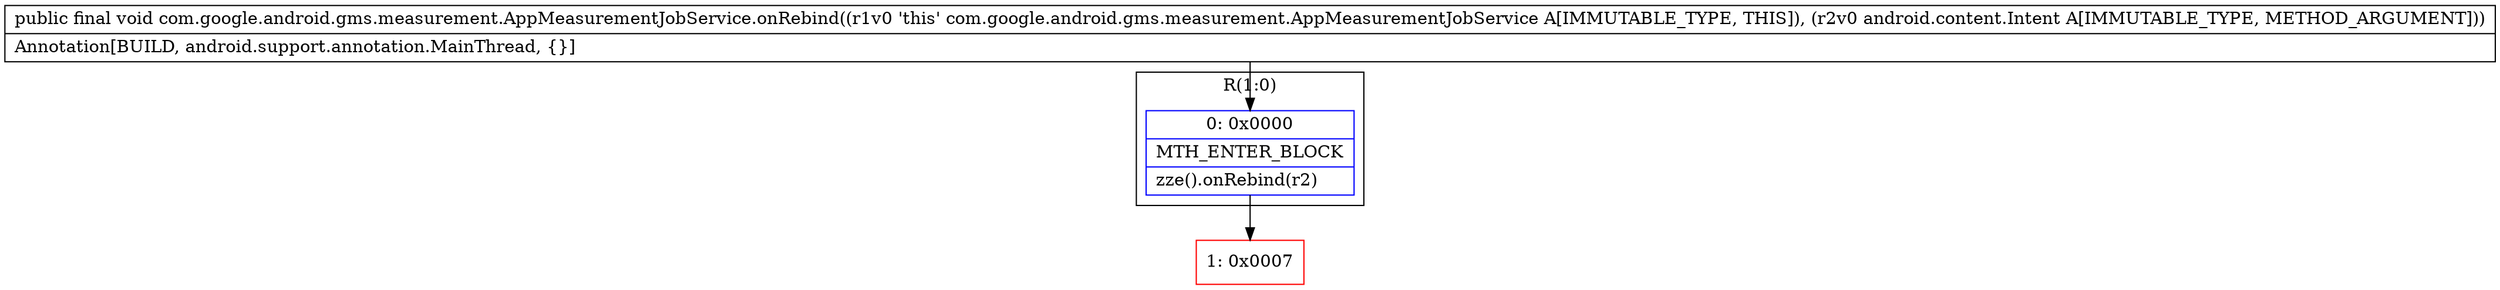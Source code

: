 digraph "CFG forcom.google.android.gms.measurement.AppMeasurementJobService.onRebind(Landroid\/content\/Intent;)V" {
subgraph cluster_Region_1959223100 {
label = "R(1:0)";
node [shape=record,color=blue];
Node_0 [shape=record,label="{0\:\ 0x0000|MTH_ENTER_BLOCK\l|zze().onRebind(r2)\l}"];
}
Node_1 [shape=record,color=red,label="{1\:\ 0x0007}"];
MethodNode[shape=record,label="{public final void com.google.android.gms.measurement.AppMeasurementJobService.onRebind((r1v0 'this' com.google.android.gms.measurement.AppMeasurementJobService A[IMMUTABLE_TYPE, THIS]), (r2v0 android.content.Intent A[IMMUTABLE_TYPE, METHOD_ARGUMENT]))  | Annotation[BUILD, android.support.annotation.MainThread, \{\}]\l}"];
MethodNode -> Node_0;
Node_0 -> Node_1;
}

